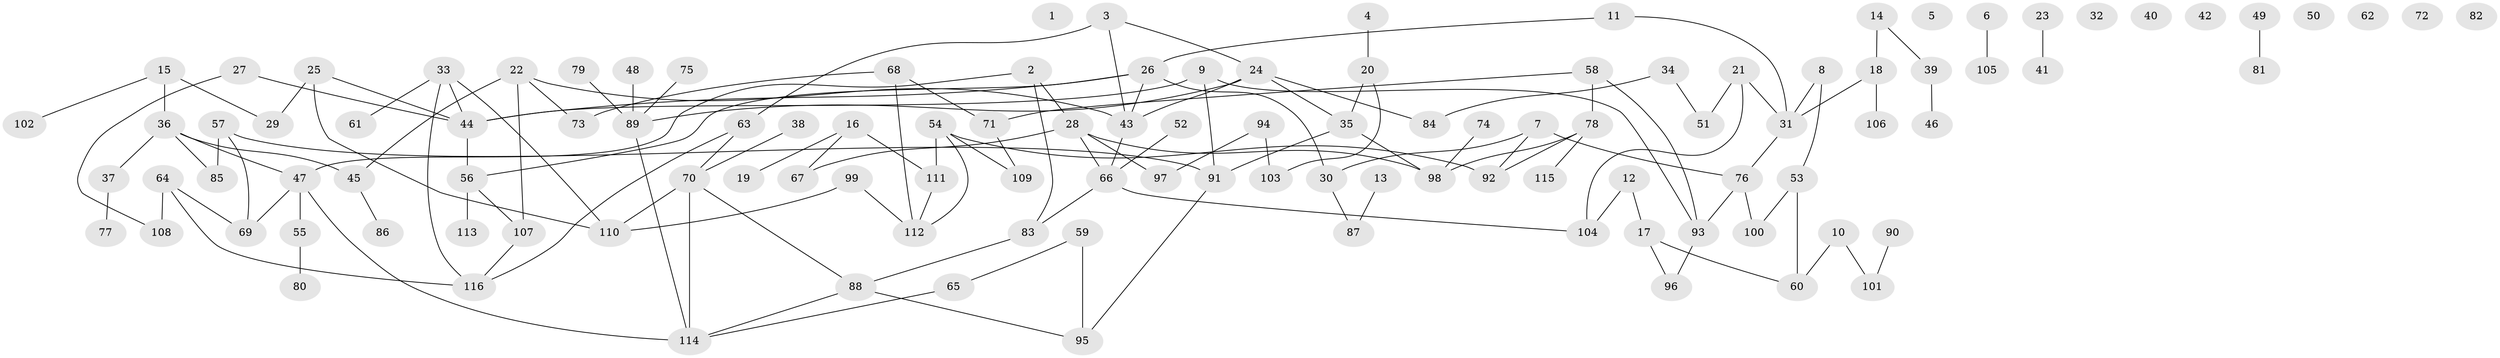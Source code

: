 // Generated by graph-tools (version 1.1) at 2025/33/03/09/25 02:33:49]
// undirected, 116 vertices, 141 edges
graph export_dot {
graph [start="1"]
  node [color=gray90,style=filled];
  1;
  2;
  3;
  4;
  5;
  6;
  7;
  8;
  9;
  10;
  11;
  12;
  13;
  14;
  15;
  16;
  17;
  18;
  19;
  20;
  21;
  22;
  23;
  24;
  25;
  26;
  27;
  28;
  29;
  30;
  31;
  32;
  33;
  34;
  35;
  36;
  37;
  38;
  39;
  40;
  41;
  42;
  43;
  44;
  45;
  46;
  47;
  48;
  49;
  50;
  51;
  52;
  53;
  54;
  55;
  56;
  57;
  58;
  59;
  60;
  61;
  62;
  63;
  64;
  65;
  66;
  67;
  68;
  69;
  70;
  71;
  72;
  73;
  74;
  75;
  76;
  77;
  78;
  79;
  80;
  81;
  82;
  83;
  84;
  85;
  86;
  87;
  88;
  89;
  90;
  91;
  92;
  93;
  94;
  95;
  96;
  97;
  98;
  99;
  100;
  101;
  102;
  103;
  104;
  105;
  106;
  107;
  108;
  109;
  110;
  111;
  112;
  113;
  114;
  115;
  116;
  2 -- 28;
  2 -- 47;
  2 -- 83;
  3 -- 24;
  3 -- 43;
  3 -- 63;
  4 -- 20;
  6 -- 105;
  7 -- 30;
  7 -- 76;
  7 -- 92;
  8 -- 31;
  8 -- 53;
  9 -- 44;
  9 -- 91;
  9 -- 93;
  10 -- 60;
  10 -- 101;
  11 -- 26;
  11 -- 31;
  12 -- 17;
  12 -- 104;
  13 -- 87;
  14 -- 18;
  14 -- 39;
  15 -- 29;
  15 -- 36;
  15 -- 102;
  16 -- 19;
  16 -- 67;
  16 -- 111;
  17 -- 60;
  17 -- 96;
  18 -- 31;
  18 -- 106;
  20 -- 35;
  20 -- 103;
  21 -- 31;
  21 -- 51;
  21 -- 104;
  22 -- 43;
  22 -- 45;
  22 -- 73;
  22 -- 107;
  23 -- 41;
  24 -- 35;
  24 -- 43;
  24 -- 84;
  24 -- 89;
  25 -- 29;
  25 -- 44;
  25 -- 110;
  26 -- 30;
  26 -- 43;
  26 -- 44;
  26 -- 56;
  27 -- 44;
  27 -- 108;
  28 -- 66;
  28 -- 67;
  28 -- 97;
  28 -- 98;
  30 -- 87;
  31 -- 76;
  33 -- 44;
  33 -- 61;
  33 -- 110;
  33 -- 116;
  34 -- 51;
  34 -- 84;
  35 -- 91;
  35 -- 98;
  36 -- 37;
  36 -- 45;
  36 -- 47;
  36 -- 85;
  37 -- 77;
  38 -- 70;
  39 -- 46;
  43 -- 66;
  44 -- 56;
  45 -- 86;
  47 -- 55;
  47 -- 69;
  47 -- 114;
  48 -- 89;
  49 -- 81;
  52 -- 66;
  53 -- 60;
  53 -- 100;
  54 -- 92;
  54 -- 109;
  54 -- 111;
  54 -- 112;
  55 -- 80;
  56 -- 107;
  56 -- 113;
  57 -- 69;
  57 -- 85;
  57 -- 91;
  58 -- 71;
  58 -- 78;
  58 -- 93;
  59 -- 65;
  59 -- 95;
  63 -- 70;
  63 -- 116;
  64 -- 69;
  64 -- 108;
  64 -- 116;
  65 -- 114;
  66 -- 83;
  66 -- 104;
  68 -- 71;
  68 -- 73;
  68 -- 112;
  70 -- 88;
  70 -- 110;
  70 -- 114;
  71 -- 109;
  74 -- 98;
  75 -- 89;
  76 -- 93;
  76 -- 100;
  78 -- 92;
  78 -- 98;
  78 -- 115;
  79 -- 89;
  83 -- 88;
  88 -- 95;
  88 -- 114;
  89 -- 114;
  90 -- 101;
  91 -- 95;
  93 -- 96;
  94 -- 97;
  94 -- 103;
  99 -- 110;
  99 -- 112;
  107 -- 116;
  111 -- 112;
}
